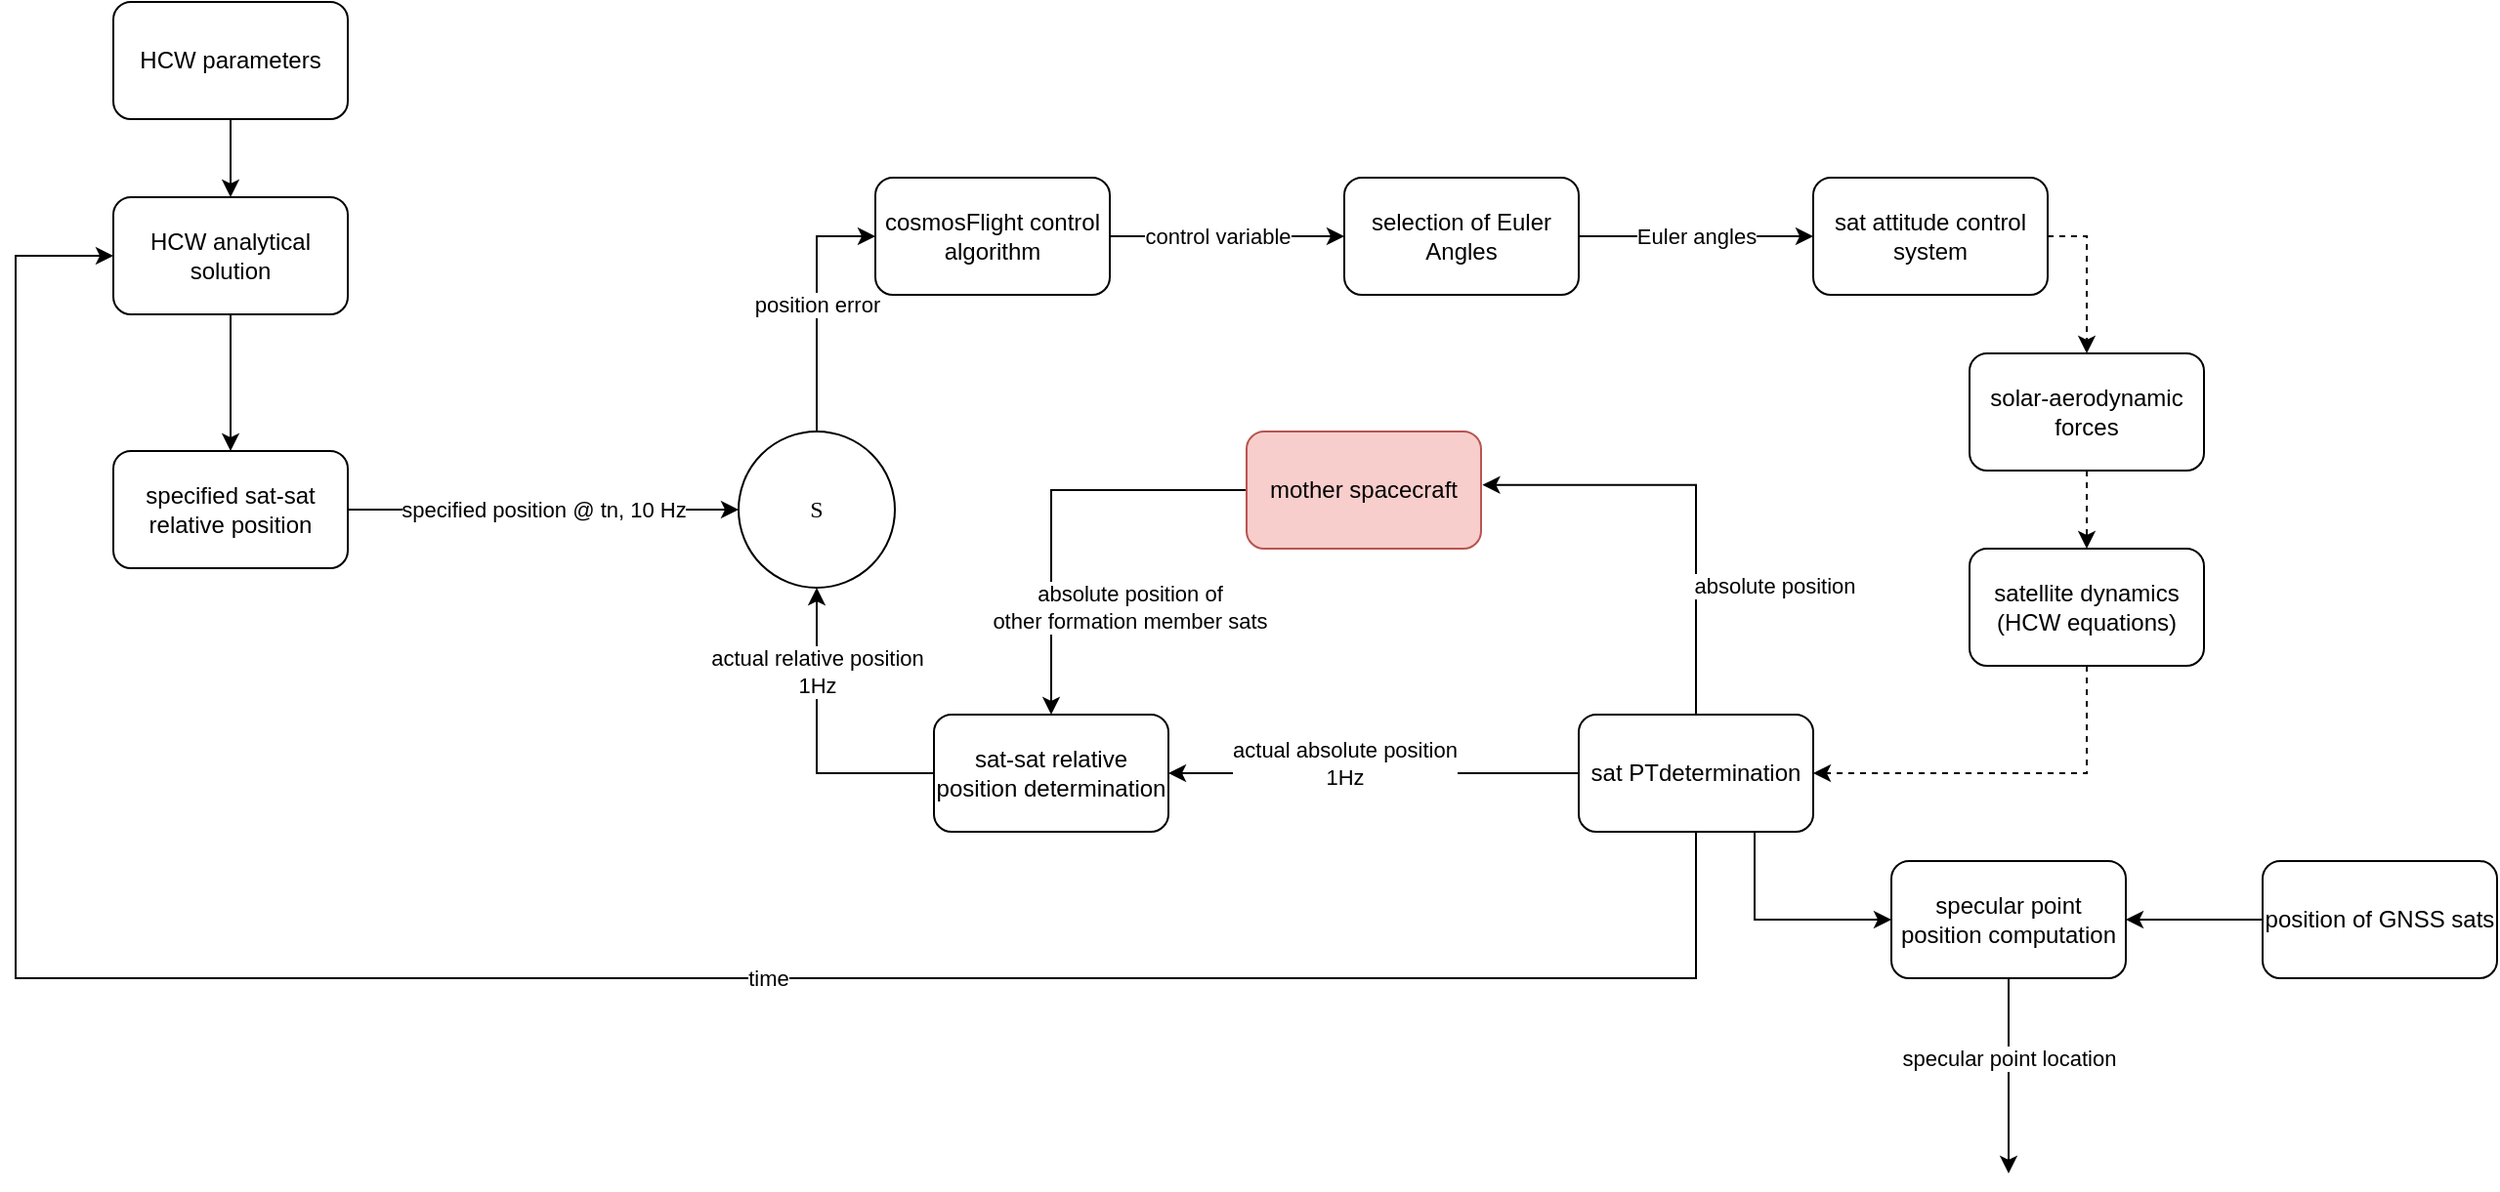 <mxfile version="20.7.4" type="github">
  <diagram id="Xfj5n7e3JJY6A1mSw3fe" name="Page-1">
    <mxGraphModel dx="2572" dy="907" grid="1" gridSize="10" guides="1" tooltips="1" connect="1" arrows="1" fold="1" page="1" pageScale="1" pageWidth="827" pageHeight="1169" math="0" shadow="0">
      <root>
        <mxCell id="0" />
        <mxCell id="1" parent="0" />
        <mxCell id="DxF82iQ1Xe6bMLV_p6Q5-1" value="&lt;font face=&quot;greekC&quot;&gt;S&lt;/font&gt;" style="ellipse;whiteSpace=wrap;html=1;aspect=fixed;" parent="1" vertex="1">
          <mxGeometry x="210" y="380" width="80" height="80" as="geometry" />
        </mxCell>
        <mxCell id="DxF82iQ1Xe6bMLV_p6Q5-9" value="actual relative position&lt;br&gt;1Hz" style="edgeStyle=orthogonalEdgeStyle;rounded=0;orthogonalLoop=1;jettySize=auto;html=1;exitX=0;exitY=0.5;exitDx=0;exitDy=0;entryX=0.5;entryY=1;entryDx=0;entryDy=0;startArrow=none;" parent="1" source="y4cqsh2HeKVNznNm2pZd-14" target="DxF82iQ1Xe6bMLV_p6Q5-1" edge="1">
          <mxGeometry x="0.442" relative="1" as="geometry">
            <mxPoint as="offset" />
          </mxGeometry>
        </mxCell>
        <mxCell id="y4cqsh2HeKVNznNm2pZd-27" style="edgeStyle=orthogonalEdgeStyle;rounded=0;orthogonalLoop=1;jettySize=auto;html=1;entryX=0;entryY=0.5;entryDx=0;entryDy=0;exitX=0.75;exitY=1;exitDx=0;exitDy=0;" edge="1" parent="1" source="DxF82iQ1Xe6bMLV_p6Q5-5" target="y4cqsh2HeKVNznNm2pZd-24">
          <mxGeometry relative="1" as="geometry">
            <mxPoint x="870" y="600" as="sourcePoint" />
          </mxGeometry>
        </mxCell>
        <mxCell id="DxF82iQ1Xe6bMLV_p6Q5-5" value="sat PTdetermination" style="rounded=1;whiteSpace=wrap;html=1;" parent="1" vertex="1">
          <mxGeometry x="640" y="525" width="120" height="60" as="geometry" />
        </mxCell>
        <mxCell id="DxF82iQ1Xe6bMLV_p6Q5-11" value="cosmosFlight control algorithm" style="rounded=1;whiteSpace=wrap;html=1;" parent="1" vertex="1">
          <mxGeometry x="280" y="250" width="120" height="60" as="geometry" />
        </mxCell>
        <mxCell id="DxF82iQ1Xe6bMLV_p6Q5-12" value="position error" style="edgeStyle=orthogonalEdgeStyle;rounded=0;orthogonalLoop=1;jettySize=auto;html=1;exitX=0.5;exitY=0;exitDx=0;exitDy=0;entryX=0;entryY=0.5;entryDx=0;entryDy=0;" parent="1" source="DxF82iQ1Xe6bMLV_p6Q5-1" target="DxF82iQ1Xe6bMLV_p6Q5-11" edge="1">
          <mxGeometry relative="1" as="geometry">
            <mxPoint x="420" y="510" as="sourcePoint" />
            <mxPoint x="260" y="430" as="targetPoint" />
          </mxGeometry>
        </mxCell>
        <mxCell id="DxF82iQ1Xe6bMLV_p6Q5-14" value="sat attitude control system" style="rounded=1;whiteSpace=wrap;html=1;" parent="1" vertex="1">
          <mxGeometry x="760" y="250" width="120" height="60" as="geometry" />
        </mxCell>
        <mxCell id="DxF82iQ1Xe6bMLV_p6Q5-16" value="Euler angles" style="edgeStyle=orthogonalEdgeStyle;rounded=0;orthogonalLoop=1;jettySize=auto;html=1;exitX=1;exitY=0.5;exitDx=0;exitDy=0;entryX=0;entryY=0.5;entryDx=0;entryDy=0;" parent="1" source="y4cqsh2HeKVNznNm2pZd-3" target="DxF82iQ1Xe6bMLV_p6Q5-14" edge="1">
          <mxGeometry relative="1" as="geometry">
            <mxPoint x="260" y="350" as="sourcePoint" />
            <mxPoint x="420" y="290" as="targetPoint" />
            <mxPoint as="offset" />
          </mxGeometry>
        </mxCell>
        <mxCell id="DxF82iQ1Xe6bMLV_p6Q5-18" value="specified position @ tn, 10 Hz" style="edgeStyle=orthogonalEdgeStyle;rounded=0;orthogonalLoop=1;jettySize=auto;html=1;entryX=0;entryY=0.5;entryDx=0;entryDy=0;exitX=1;exitY=0.5;exitDx=0;exitDy=0;" parent="1" target="DxF82iQ1Xe6bMLV_p6Q5-1" edge="1" source="y4cqsh2HeKVNznNm2pZd-16">
          <mxGeometry relative="1" as="geometry">
            <mxPoint x="40" y="420" as="sourcePoint" />
            <mxPoint y="290" as="targetPoint" />
          </mxGeometry>
        </mxCell>
        <mxCell id="y4cqsh2HeKVNznNm2pZd-1" value="satellite dynamics (HCW equations)" style="rounded=1;whiteSpace=wrap;html=1;" vertex="1" parent="1">
          <mxGeometry x="840" y="440" width="120" height="60" as="geometry" />
        </mxCell>
        <mxCell id="y4cqsh2HeKVNznNm2pZd-2" value="" style="edgeStyle=orthogonalEdgeStyle;rounded=0;orthogonalLoop=1;jettySize=auto;html=1;exitX=0.5;exitY=1;exitDx=0;exitDy=0;entryX=0.5;entryY=0;entryDx=0;entryDy=0;dashed=1;startArrow=none;" edge="1" parent="1" source="y4cqsh2HeKVNznNm2pZd-7" target="y4cqsh2HeKVNznNm2pZd-1">
          <mxGeometry x="0.429" relative="1" as="geometry">
            <mxPoint x="540" y="290" as="sourcePoint" />
            <mxPoint x="710" y="380" as="targetPoint" />
            <mxPoint as="offset" />
          </mxGeometry>
        </mxCell>
        <mxCell id="y4cqsh2HeKVNznNm2pZd-3" value="selection of Euler Angles" style="rounded=1;whiteSpace=wrap;html=1;" vertex="1" parent="1">
          <mxGeometry x="520" y="250" width="120" height="60" as="geometry" />
        </mxCell>
        <mxCell id="y4cqsh2HeKVNznNm2pZd-4" value="control variable" style="edgeStyle=orthogonalEdgeStyle;rounded=0;orthogonalLoop=1;jettySize=auto;html=1;exitX=1;exitY=0.5;exitDx=0;exitDy=0;entryX=0;entryY=0.5;entryDx=0;entryDy=0;" edge="1" parent="1" source="DxF82iQ1Xe6bMLV_p6Q5-11" target="y4cqsh2HeKVNznNm2pZd-3">
          <mxGeometry x="-0.091" relative="1" as="geometry">
            <mxPoint x="260" y="350" as="sourcePoint" />
            <mxPoint x="350" y="290" as="targetPoint" />
            <mxPoint as="offset" />
          </mxGeometry>
        </mxCell>
        <mxCell id="y4cqsh2HeKVNznNm2pZd-5" value="" style="edgeStyle=orthogonalEdgeStyle;rounded=0;orthogonalLoop=1;jettySize=auto;html=1;exitX=0.5;exitY=1;exitDx=0;exitDy=0;entryX=1;entryY=0.5;entryDx=0;entryDy=0;dashed=1;" edge="1" parent="1" source="y4cqsh2HeKVNznNm2pZd-1" target="DxF82iQ1Xe6bMLV_p6Q5-5">
          <mxGeometry relative="1" as="geometry">
            <mxPoint x="340" y="580" as="sourcePoint" />
            <mxPoint x="260" y="430" as="targetPoint" />
          </mxGeometry>
        </mxCell>
        <mxCell id="y4cqsh2HeKVNznNm2pZd-7" value="solar-aerodynamic forces" style="rounded=1;whiteSpace=wrap;html=1;" vertex="1" parent="1">
          <mxGeometry x="840" y="340" width="120" height="60" as="geometry" />
        </mxCell>
        <mxCell id="y4cqsh2HeKVNznNm2pZd-9" value="" style="edgeStyle=orthogonalEdgeStyle;rounded=0;orthogonalLoop=1;jettySize=auto;html=1;exitX=1;exitY=0.5;exitDx=0;exitDy=0;dashed=1;startArrow=none;" edge="1" parent="1" source="DxF82iQ1Xe6bMLV_p6Q5-14" target="y4cqsh2HeKVNznNm2pZd-7">
          <mxGeometry x="0.429" relative="1" as="geometry">
            <mxPoint x="910" y="410" as="sourcePoint" />
            <mxPoint x="910" y="450" as="targetPoint" />
            <mxPoint as="offset" />
          </mxGeometry>
        </mxCell>
        <mxCell id="y4cqsh2HeKVNznNm2pZd-10" value="HCW analytical solution" style="rounded=1;whiteSpace=wrap;html=1;" vertex="1" parent="1">
          <mxGeometry x="-110" y="260" width="120" height="60" as="geometry" />
        </mxCell>
        <mxCell id="y4cqsh2HeKVNznNm2pZd-11" value="HCW parameters" style="rounded=1;whiteSpace=wrap;html=1;" vertex="1" parent="1">
          <mxGeometry x="-110" y="160" width="120" height="60" as="geometry" />
        </mxCell>
        <mxCell id="y4cqsh2HeKVNznNm2pZd-12" value="" style="edgeStyle=orthogonalEdgeStyle;rounded=0;orthogonalLoop=1;jettySize=auto;html=1;exitX=0.5;exitY=1;exitDx=0;exitDy=0;entryX=0.5;entryY=0;entryDx=0;entryDy=0;" edge="1" parent="1" source="y4cqsh2HeKVNznNm2pZd-11" target="y4cqsh2HeKVNznNm2pZd-10">
          <mxGeometry relative="1" as="geometry">
            <mxPoint x="450" y="580" as="sourcePoint" />
            <mxPoint x="180" y="480" as="targetPoint" />
          </mxGeometry>
        </mxCell>
        <mxCell id="y4cqsh2HeKVNznNm2pZd-14" value="sat-sat relative position determination" style="rounded=1;whiteSpace=wrap;html=1;" vertex="1" parent="1">
          <mxGeometry x="310" y="525" width="120" height="60" as="geometry" />
        </mxCell>
        <mxCell id="y4cqsh2HeKVNznNm2pZd-16" value="specified sat-sat relative position" style="rounded=1;whiteSpace=wrap;html=1;" vertex="1" parent="1">
          <mxGeometry x="-110" y="390" width="120" height="60" as="geometry" />
        </mxCell>
        <mxCell id="y4cqsh2HeKVNznNm2pZd-17" value="" style="edgeStyle=orthogonalEdgeStyle;rounded=0;orthogonalLoop=1;jettySize=auto;html=1;exitX=0.5;exitY=1;exitDx=0;exitDy=0;entryX=0.5;entryY=0;entryDx=0;entryDy=0;" edge="1" parent="1" source="y4cqsh2HeKVNznNm2pZd-10" target="y4cqsh2HeKVNznNm2pZd-16">
          <mxGeometry relative="1" as="geometry">
            <mxPoint x="-40" y="260" as="sourcePoint" />
            <mxPoint x="-40" y="310" as="targetPoint" />
          </mxGeometry>
        </mxCell>
        <mxCell id="y4cqsh2HeKVNznNm2pZd-20" value="actual absolute position&lt;br&gt;1Hz" style="edgeStyle=orthogonalEdgeStyle;rounded=0;orthogonalLoop=1;jettySize=auto;html=1;exitX=0;exitY=0.5;exitDx=0;exitDy=0;entryX=1;entryY=0.5;entryDx=0;entryDy=0;startArrow=none;" edge="1" parent="1" source="DxF82iQ1Xe6bMLV_p6Q5-5" target="y4cqsh2HeKVNznNm2pZd-14">
          <mxGeometry x="0.143" y="-5" relative="1" as="geometry">
            <mxPoint x="480" y="570" as="sourcePoint" />
            <mxPoint x="260" y="470" as="targetPoint" />
            <mxPoint as="offset" />
          </mxGeometry>
        </mxCell>
        <mxCell id="y4cqsh2HeKVNznNm2pZd-21" value="absolute position of&lt;br&gt;other formation member sats" style="edgeStyle=orthogonalEdgeStyle;rounded=0;orthogonalLoop=1;jettySize=auto;html=1;entryX=0.5;entryY=0;entryDx=0;entryDy=0;startArrow=none;exitX=0;exitY=0.5;exitDx=0;exitDy=0;" edge="1" parent="1" source="y4cqsh2HeKVNznNm2pZd-31" target="y4cqsh2HeKVNznNm2pZd-14">
          <mxGeometry x="0.488" y="40" relative="1" as="geometry">
            <mxPoint x="430" y="740" as="sourcePoint" />
            <mxPoint x="270" y="480" as="targetPoint" />
            <mxPoint as="offset" />
          </mxGeometry>
        </mxCell>
        <mxCell id="y4cqsh2HeKVNznNm2pZd-24" value="specular point position computation" style="rounded=1;whiteSpace=wrap;html=1;" vertex="1" parent="1">
          <mxGeometry x="800" y="600" width="120" height="60" as="geometry" />
        </mxCell>
        <mxCell id="y4cqsh2HeKVNznNm2pZd-26" style="edgeStyle=orthogonalEdgeStyle;rounded=0;orthogonalLoop=1;jettySize=auto;html=1;entryX=1;entryY=0.5;entryDx=0;entryDy=0;" edge="1" parent="1" source="y4cqsh2HeKVNznNm2pZd-25" target="y4cqsh2HeKVNznNm2pZd-24">
          <mxGeometry relative="1" as="geometry" />
        </mxCell>
        <mxCell id="y4cqsh2HeKVNznNm2pZd-25" value="position of GNSS sats" style="rounded=1;whiteSpace=wrap;html=1;" vertex="1" parent="1">
          <mxGeometry x="990" y="600" width="120" height="60" as="geometry" />
        </mxCell>
        <mxCell id="y4cqsh2HeKVNznNm2pZd-29" value="specular point location" style="edgeStyle=orthogonalEdgeStyle;rounded=0;orthogonalLoop=1;jettySize=auto;html=1;exitX=0.5;exitY=1;exitDx=0;exitDy=0;startArrow=none;" edge="1" parent="1" source="y4cqsh2HeKVNznNm2pZd-24">
          <mxGeometry x="-0.188" relative="1" as="geometry">
            <mxPoint x="870" y="790" as="sourcePoint" />
            <mxPoint x="860" y="760" as="targetPoint" />
            <mxPoint as="offset" />
          </mxGeometry>
        </mxCell>
        <mxCell id="y4cqsh2HeKVNznNm2pZd-30" value="time" style="edgeStyle=orthogonalEdgeStyle;rounded=0;orthogonalLoop=1;jettySize=auto;html=1;startArrow=none;entryX=0;entryY=0.5;entryDx=0;entryDy=0;" edge="1" parent="1" source="DxF82iQ1Xe6bMLV_p6Q5-5" target="y4cqsh2HeKVNznNm2pZd-10">
          <mxGeometry x="-0.188" relative="1" as="geometry">
            <mxPoint x="770" y="570" as="sourcePoint" />
            <mxPoint x="-300" y="320" as="targetPoint" />
            <mxPoint as="offset" />
            <Array as="points">
              <mxPoint x="700" y="660" />
              <mxPoint x="-160" y="660" />
              <mxPoint x="-160" y="290" />
            </Array>
          </mxGeometry>
        </mxCell>
        <mxCell id="y4cqsh2HeKVNznNm2pZd-31" value="mother spacecraft" style="rounded=1;whiteSpace=wrap;html=1;fillColor=#f8cecc;strokeColor=#b85450;" vertex="1" parent="1">
          <mxGeometry x="470" y="380" width="120" height="60" as="geometry" />
        </mxCell>
        <mxCell id="y4cqsh2HeKVNznNm2pZd-33" value="absolute position" style="edgeStyle=orthogonalEdgeStyle;rounded=0;orthogonalLoop=1;jettySize=auto;html=1;exitX=0.5;exitY=0;exitDx=0;exitDy=0;startArrow=none;entryX=1.006;entryY=0.456;entryDx=0;entryDy=0;entryPerimeter=0;" edge="1" parent="1" source="DxF82iQ1Xe6bMLV_p6Q5-5" target="y4cqsh2HeKVNznNm2pZd-31">
          <mxGeometry x="-0.413" y="-40" relative="1" as="geometry">
            <mxPoint x="980" y="620" as="sourcePoint" />
            <mxPoint x="760" y="700" as="targetPoint" />
            <mxPoint as="offset" />
          </mxGeometry>
        </mxCell>
      </root>
    </mxGraphModel>
  </diagram>
</mxfile>
